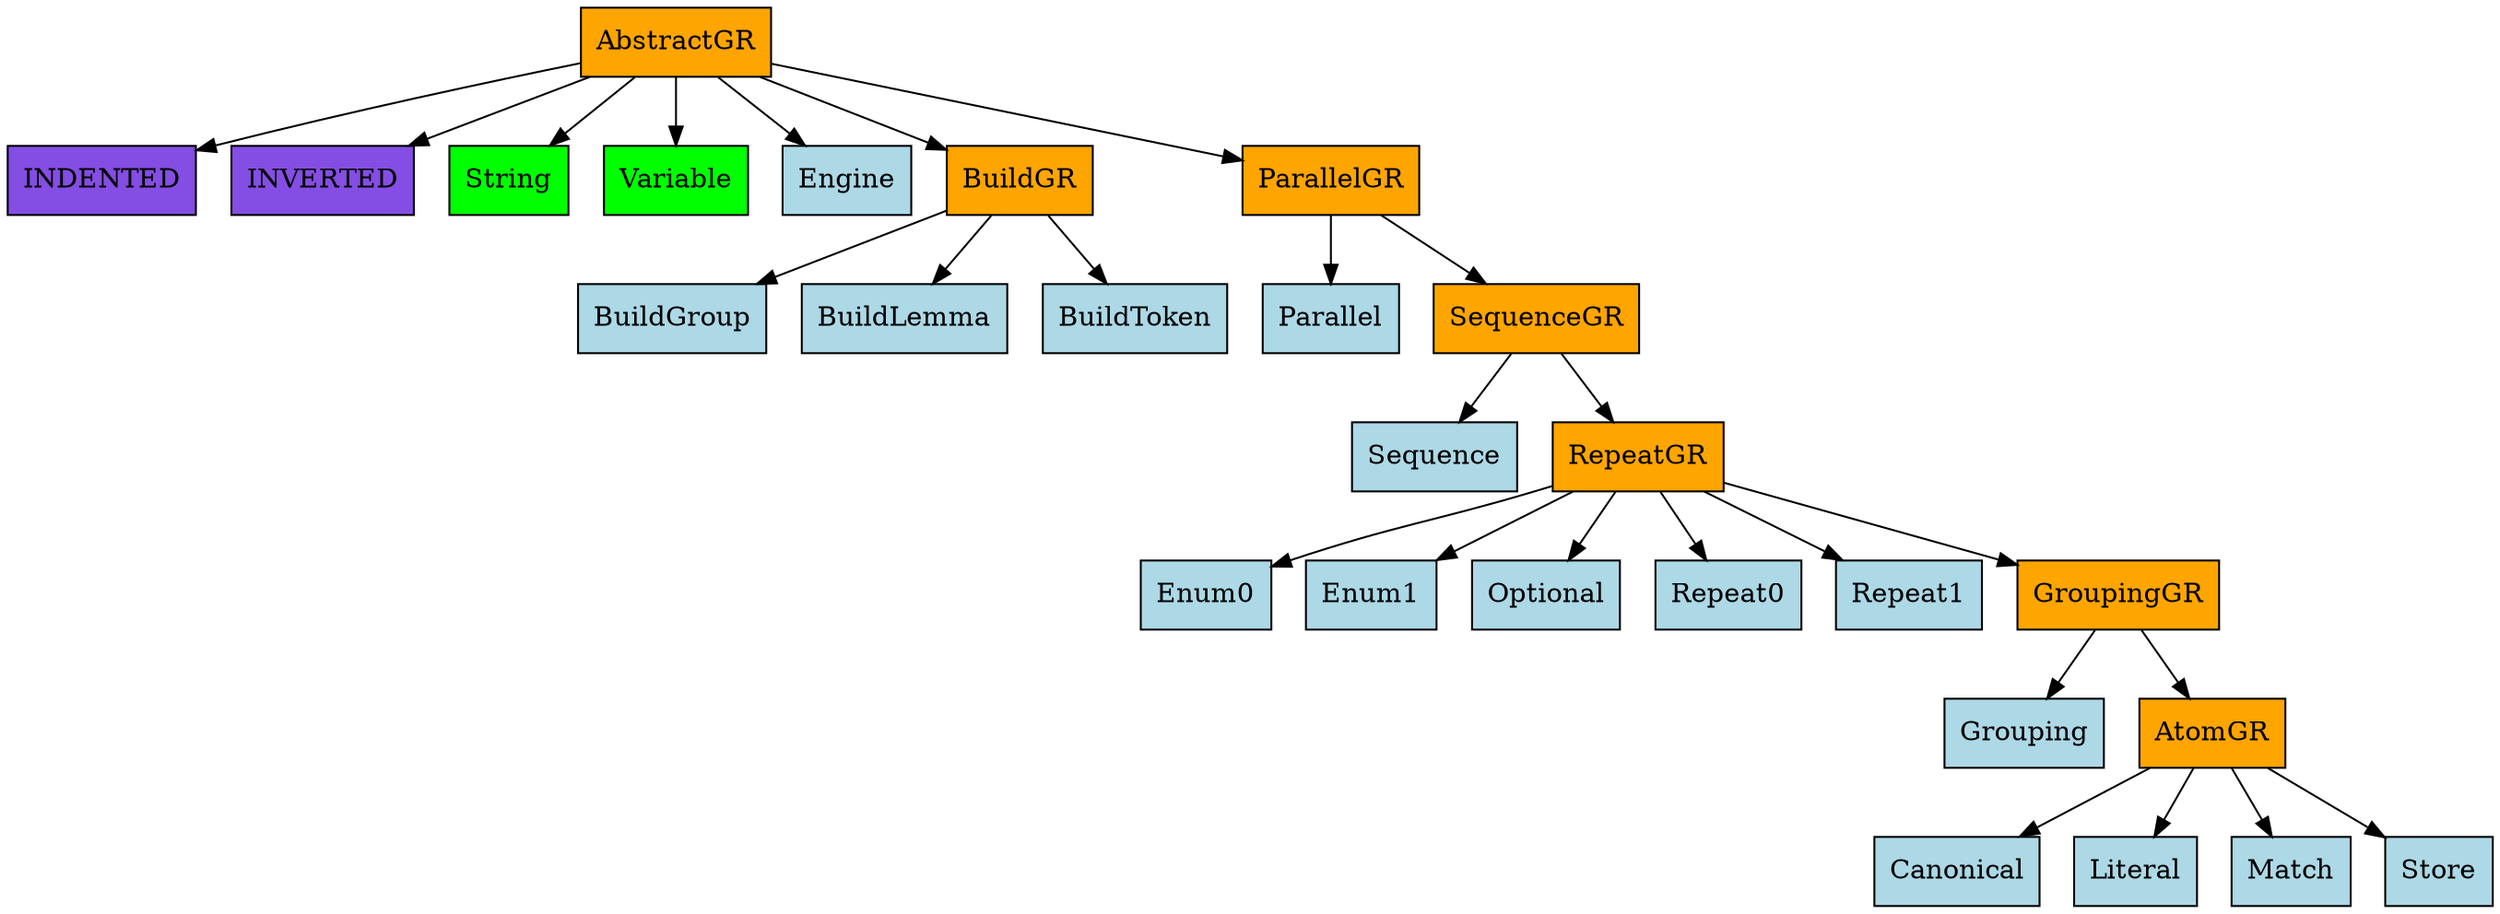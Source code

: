 digraph {
	AbstractGR [label=AbstractGR fillcolor=orange shape=rect style=filled]
	AbstractGR -> _Indented
	AbstractGR -> _Inverted
	AbstractGR -> String
	AbstractGR -> Variable
	AbstractGR -> Engine
	AbstractGR -> BuildGR
	AbstractGR -> ParallelGR
	_Indented [label=INDENTED fillcolor="#844de3" shape=rect style=filled]
	_Inverted [label=INVERTED fillcolor="#844de3" shape=rect style=filled]
	String [label=String fillcolor=lime shape=rect style=filled]
	Variable [label=Variable fillcolor=lime shape=rect style=filled]
	Engine [label=Engine fillcolor=lightblue shape=rect style=filled]
	BuildGR [label=BuildGR fillcolor=orange shape=rect style=filled]
	BuildGR -> BuildGroup
	BuildGR -> BuildLemma
	BuildGR -> BuildToken
	ParallelGR [label=ParallelGR fillcolor=orange shape=rect style=filled]
	ParallelGR -> Parallel
	ParallelGR -> SequenceGR
	BuildGroup [label=BuildGroup fillcolor=lightblue shape=rect style=filled]
	BuildLemma [label=BuildLemma fillcolor=lightblue shape=rect style=filled]
	BuildToken [label=BuildToken fillcolor=lightblue shape=rect style=filled]
	Parallel [label=Parallel fillcolor=lightblue shape=rect style=filled]
	SequenceGR [label=SequenceGR fillcolor=orange shape=rect style=filled]
	SequenceGR -> Sequence
	SequenceGR -> RepeatGR
	Sequence [label=Sequence fillcolor=lightblue shape=rect style=filled]
	RepeatGR [label=RepeatGR fillcolor=orange shape=rect style=filled]
	RepeatGR -> Enum0
	RepeatGR -> Enum1
	RepeatGR -> Optional
	RepeatGR -> Repeat0
	RepeatGR -> Repeat1
	RepeatGR -> GroupingGR
	Enum0 [label=Enum0 fillcolor=lightblue shape=rect style=filled]
	Enum1 [label=Enum1 fillcolor=lightblue shape=rect style=filled]
	Optional [label=Optional fillcolor=lightblue shape=rect style=filled]
	Repeat0 [label=Repeat0 fillcolor=lightblue shape=rect style=filled]
	Repeat1 [label=Repeat1 fillcolor=lightblue shape=rect style=filled]
	GroupingGR [label=GroupingGR fillcolor=orange shape=rect style=filled]
	GroupingGR -> Grouping
	GroupingGR -> AtomGR
	Grouping [label=Grouping fillcolor=lightblue shape=rect style=filled]
	AtomGR [label=AtomGR fillcolor=orange shape=rect style=filled]
	AtomGR -> Canonical
	AtomGR -> Literal
	AtomGR -> Match
	AtomGR -> Store
	Canonical [label=Canonical fillcolor=lightblue shape=rect style=filled]
	Literal [label=Literal fillcolor=lightblue shape=rect style=filled]
	Match [label=Match fillcolor=lightblue shape=rect style=filled]
	Store [label=Store fillcolor=lightblue shape=rect style=filled]
}
